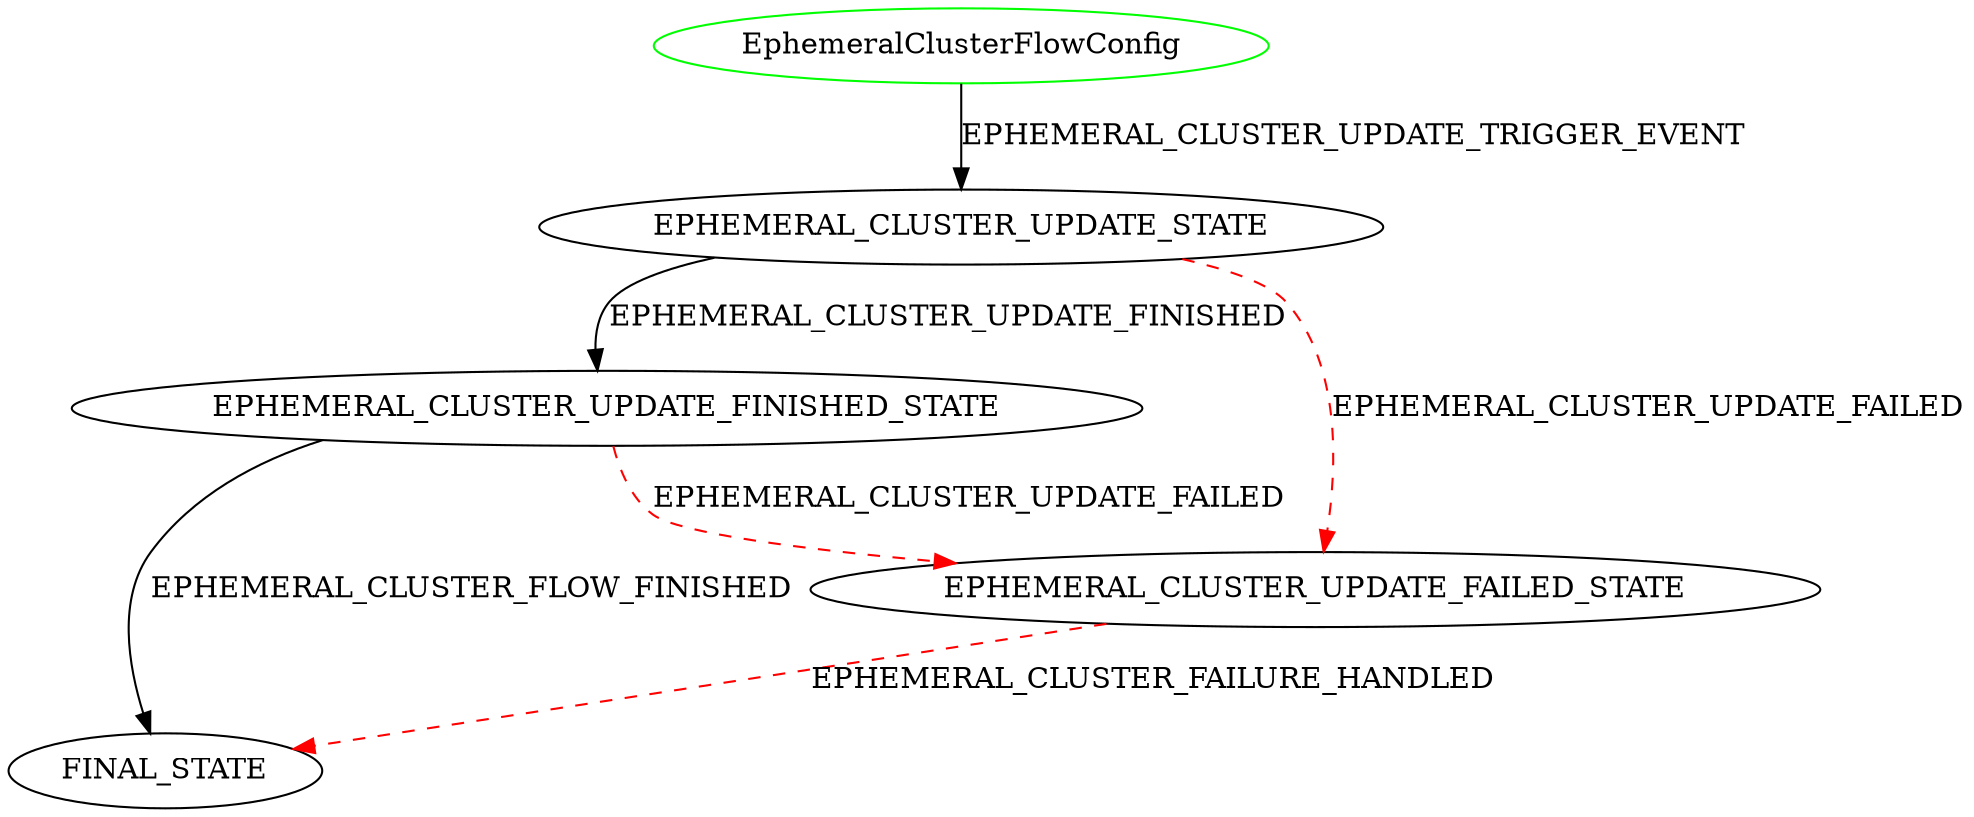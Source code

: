 digraph {
INIT_STATE [label="EphemeralClusterFlowConfig" shape=ellipse color=green];
INIT_STATE -> EPHEMERAL_CLUSTER_UPDATE_STATE [label="EPHEMERAL_CLUSTER_UPDATE_TRIGGER_EVENT" color=black style=solid];
EPHEMERAL_CLUSTER_UPDATE_STATE -> EPHEMERAL_CLUSTER_UPDATE_FINISHED_STATE [label="EPHEMERAL_CLUSTER_UPDATE_FINISHED" color=black style=solid];
EPHEMERAL_CLUSTER_UPDATE_STATE -> EPHEMERAL_CLUSTER_UPDATE_FAILED_STATE [label="EPHEMERAL_CLUSTER_UPDATE_FAILED" color=red style=dashed];
EPHEMERAL_CLUSTER_UPDATE_FAILED_STATE -> FINAL_STATE [label="EPHEMERAL_CLUSTER_FAILURE_HANDLED" color=red style=dashed];
EPHEMERAL_CLUSTER_UPDATE_FINISHED_STATE -> FINAL_STATE [label="EPHEMERAL_CLUSTER_FLOW_FINISHED" color=black style=solid];
EPHEMERAL_CLUSTER_UPDATE_FINISHED_STATE -> EPHEMERAL_CLUSTER_UPDATE_FAILED_STATE [label="EPHEMERAL_CLUSTER_UPDATE_FAILED" color=red style=dashed];
}